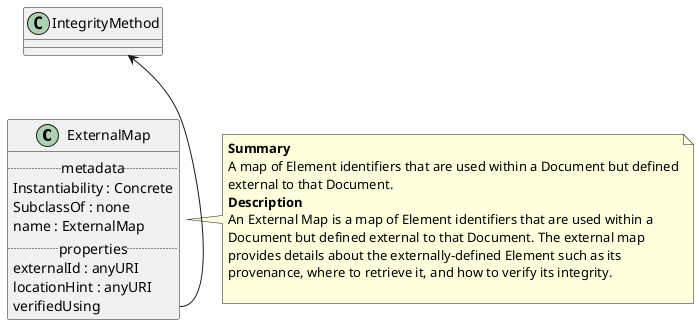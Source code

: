 @startuml
class ExternalMap {
.. metadata ..
    Instantiability : Concrete
    SubclassOf : none
    name : ExternalMap
.. properties ..
    externalId : anyURI
    locationHint : anyURI
    verifiedUsing
}
note right of ExternalMap
<b>Summary</b>
A map of Element identifiers that are used within a Document but defined
external to that Document.
<b>Description</b>
An External Map is a map of Element identifiers that are used within a
Document but defined external to that Document. The external map
provides details about the externally-defined Element such as its
provenance, where to retrieve it, and how to verify its integrity.

end note
"IntegrityMethod" <-- "ExternalMap::verifiedUsing"
@enduml
